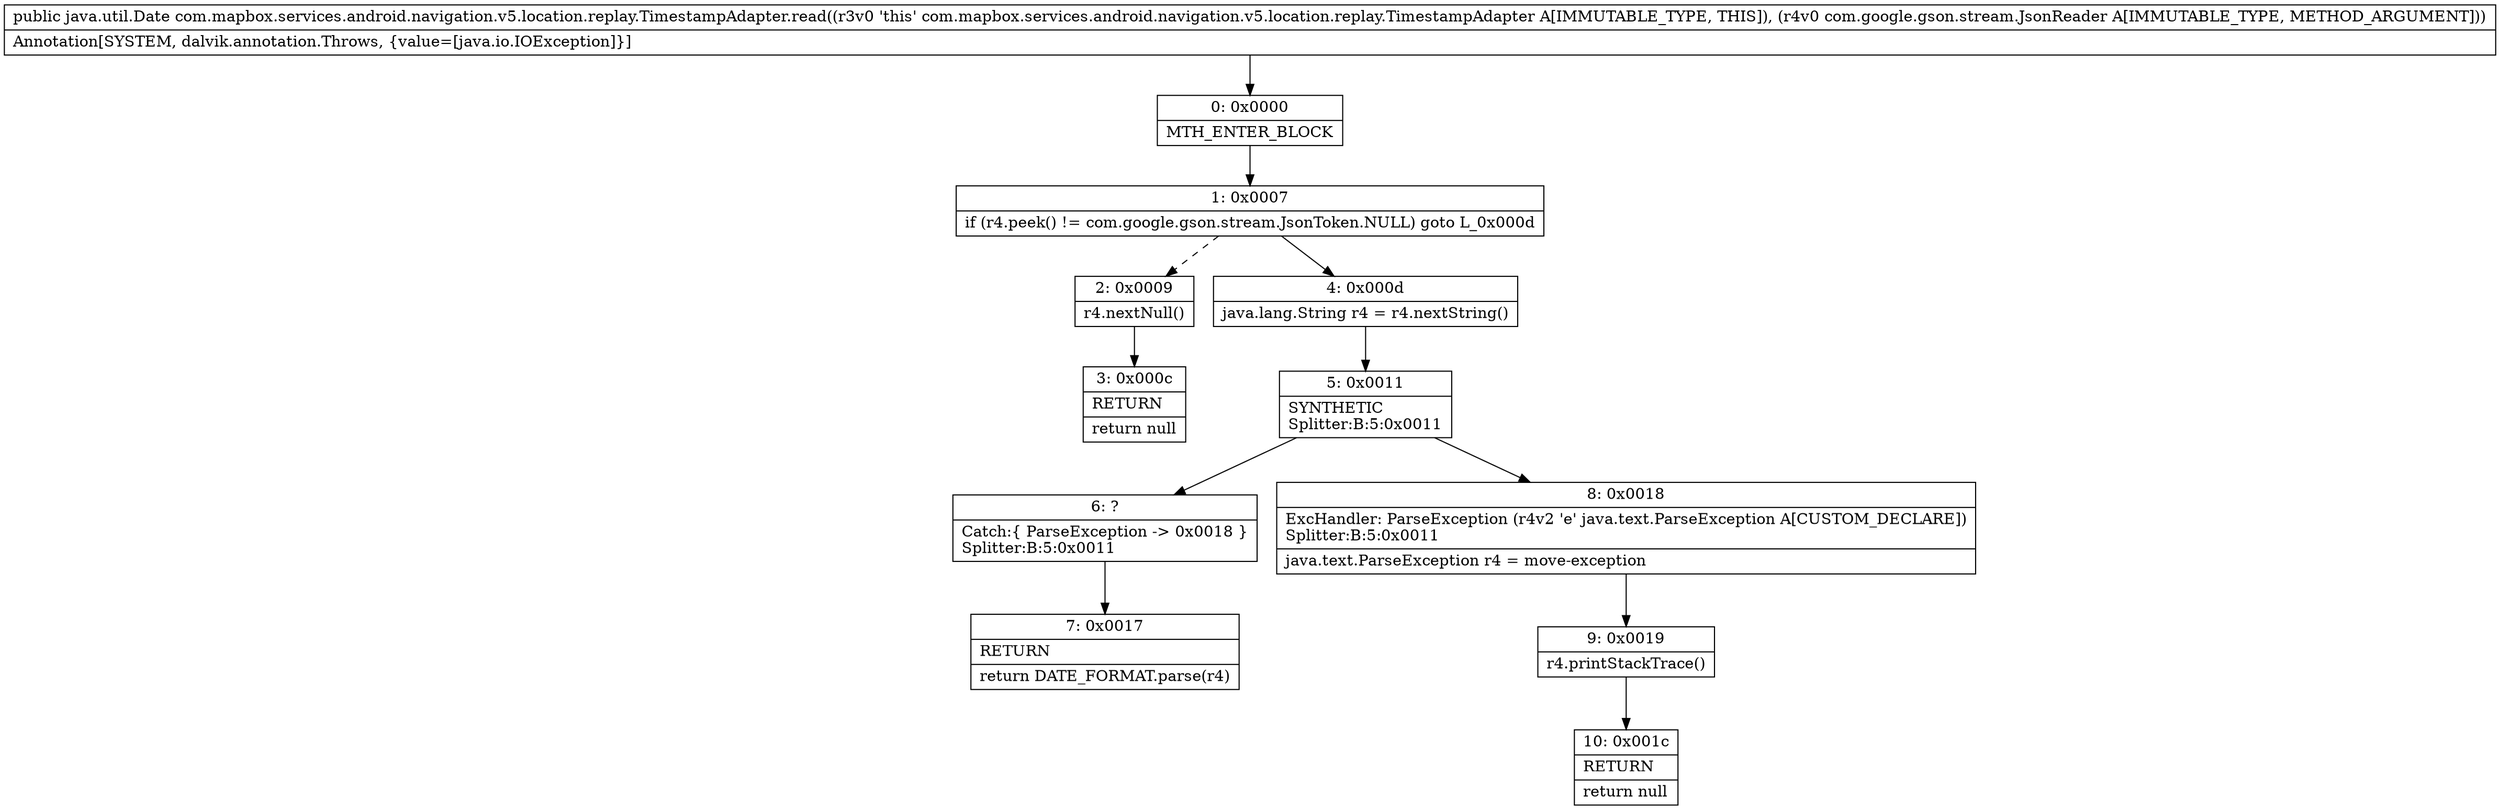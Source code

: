 digraph "CFG forcom.mapbox.services.android.navigation.v5.location.replay.TimestampAdapter.read(Lcom\/google\/gson\/stream\/JsonReader;)Ljava\/util\/Date;" {
Node_0 [shape=record,label="{0\:\ 0x0000|MTH_ENTER_BLOCK\l}"];
Node_1 [shape=record,label="{1\:\ 0x0007|if (r4.peek() != com.google.gson.stream.JsonToken.NULL) goto L_0x000d\l}"];
Node_2 [shape=record,label="{2\:\ 0x0009|r4.nextNull()\l}"];
Node_3 [shape=record,label="{3\:\ 0x000c|RETURN\l|return null\l}"];
Node_4 [shape=record,label="{4\:\ 0x000d|java.lang.String r4 = r4.nextString()\l}"];
Node_5 [shape=record,label="{5\:\ 0x0011|SYNTHETIC\lSplitter:B:5:0x0011\l}"];
Node_6 [shape=record,label="{6\:\ ?|Catch:\{ ParseException \-\> 0x0018 \}\lSplitter:B:5:0x0011\l}"];
Node_7 [shape=record,label="{7\:\ 0x0017|RETURN\l|return DATE_FORMAT.parse(r4)\l}"];
Node_8 [shape=record,label="{8\:\ 0x0018|ExcHandler: ParseException (r4v2 'e' java.text.ParseException A[CUSTOM_DECLARE])\lSplitter:B:5:0x0011\l|java.text.ParseException r4 = move\-exception\l}"];
Node_9 [shape=record,label="{9\:\ 0x0019|r4.printStackTrace()\l}"];
Node_10 [shape=record,label="{10\:\ 0x001c|RETURN\l|return null\l}"];
MethodNode[shape=record,label="{public java.util.Date com.mapbox.services.android.navigation.v5.location.replay.TimestampAdapter.read((r3v0 'this' com.mapbox.services.android.navigation.v5.location.replay.TimestampAdapter A[IMMUTABLE_TYPE, THIS]), (r4v0 com.google.gson.stream.JsonReader A[IMMUTABLE_TYPE, METHOD_ARGUMENT]))  | Annotation[SYSTEM, dalvik.annotation.Throws, \{value=[java.io.IOException]\}]\l}"];
MethodNode -> Node_0;
Node_0 -> Node_1;
Node_1 -> Node_2[style=dashed];
Node_1 -> Node_4;
Node_2 -> Node_3;
Node_4 -> Node_5;
Node_5 -> Node_6;
Node_5 -> Node_8;
Node_6 -> Node_7;
Node_8 -> Node_9;
Node_9 -> Node_10;
}


